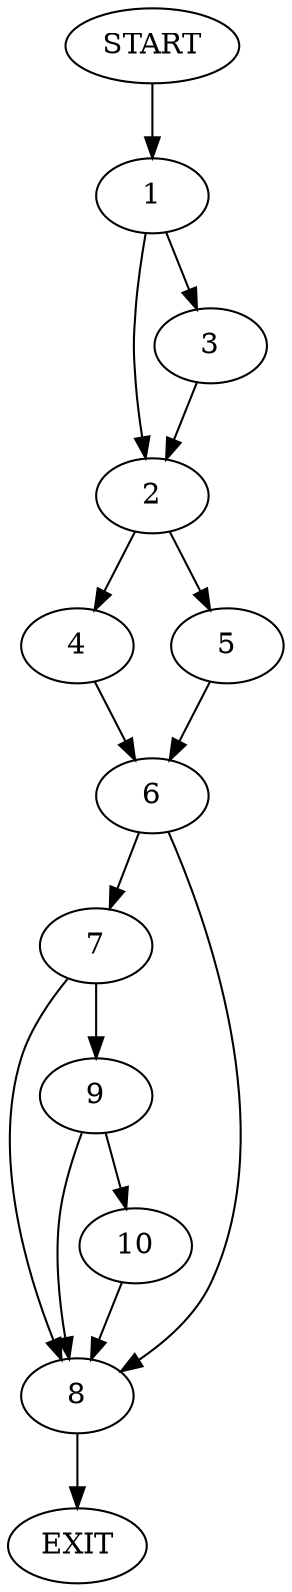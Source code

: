digraph {
0 [label="START"]
11 [label="EXIT"]
0 -> 1
1 -> 2
1 -> 3
2 -> 4
2 -> 5
3 -> 2
5 -> 6
4 -> 6
6 -> 7
6 -> 8
8 -> 11
7 -> 9
7 -> 8
9 -> 8
9 -> 10
10 -> 8
}
